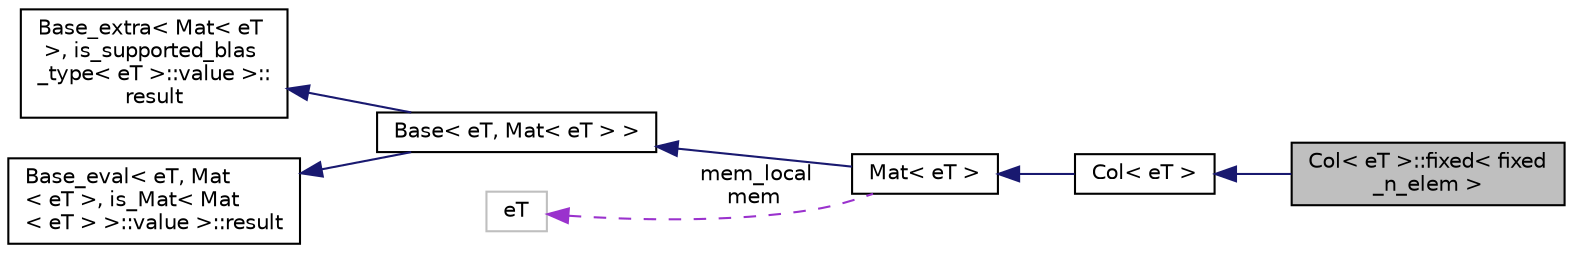 digraph "Col&lt; eT &gt;::fixed&lt; fixed_n_elem &gt;"
{
  edge [fontname="Helvetica",fontsize="10",labelfontname="Helvetica",labelfontsize="10"];
  node [fontname="Helvetica",fontsize="10",shape=record];
  rankdir="LR";
  Node1 [label="Col\< eT \>::fixed\< fixed\l_n_elem \>",height=0.2,width=0.4,color="black", fillcolor="grey75", style="filled" fontcolor="black"];
  Node2 -> Node1 [dir="back",color="midnightblue",fontsize="10",style="solid",fontname="Helvetica"];
  Node2 [label="Col\< eT \>",height=0.2,width=0.4,color="black", fillcolor="white", style="filled",URL="$class_col.html",tooltip="Class for column vectors (matrices with only one column)"];
  Node3 -> Node2 [dir="back",color="midnightblue",fontsize="10",style="solid",fontname="Helvetica"];
  Node3 [label="Mat\< eT \>",height=0.2,width=0.4,color="black", fillcolor="white", style="filled",URL="$class_mat.html",tooltip="Dense matrix class."];
  Node4 -> Node3 [dir="back",color="midnightblue",fontsize="10",style="solid",fontname="Helvetica"];
  Node4 [label="Base\< eT, Mat\< eT \> \>",height=0.2,width=0.4,color="black", fillcolor="white", style="filled",URL="$struct_base.html"];
  Node5 -> Node4 [dir="back",color="midnightblue",fontsize="10",style="solid",fontname="Helvetica"];
  Node5 [label="Base_extra\< Mat\< eT\l \>, is_supported_blas\l_type\< eT \>::value \>::\lresult",height=0.2,width=0.4,color="black", fillcolor="white", style="filled",URL="$class_base__extra_1_1result.html"];
  Node6 -> Node4 [dir="back",color="midnightblue",fontsize="10",style="solid",fontname="Helvetica"];
  Node6 [label="Base_eval\< eT, Mat\l\< eT \>, is_Mat\< Mat\l\< eT \> \>::value \>::result",height=0.2,width=0.4,color="black", fillcolor="white", style="filled",URL="$class_base__eval_1_1result.html"];
  Node7 -> Node3 [dir="back",color="darkorchid3",fontsize="10",style="dashed",label=" mem_local\nmem" ,fontname="Helvetica"];
  Node7 [label="eT",height=0.2,width=0.4,color="grey75", fillcolor="white", style="filled"];
}
